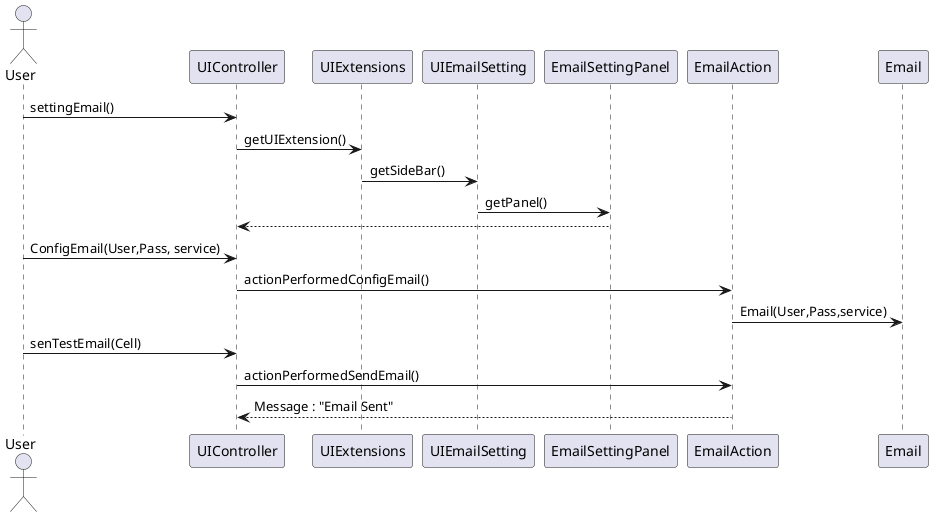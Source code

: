 @startuml doc-files/core05_01_emailSetting_design2.png

actor User

participant UIController as UICtrl
participant UIExtensions as UIExt
participant UIEmailSetting as UIEmail
participant EmailSettingPanel as EPanel

User -> UICtrl : settingEmail()
UICtrl -> UIExt : getUIExtension()
UIExt -> UIEmail : getSideBar()
UIEmail -> EPanel : getPanel()
EPanel -->UICtrl :
User -> UICtrl : ConfigEmail(User,Pass, service)
UICtrl ->EmailAction : actionPerformedConfigEmail()
EmailAction -> Email : Email(User,Pass,service)
User -> UICtrl : senTestEmail(Cell)
UICtrl ->EmailAction : actionPerformedSendEmail()
EmailAction --> UICtrl : Message : "Email Sent"

@enduml